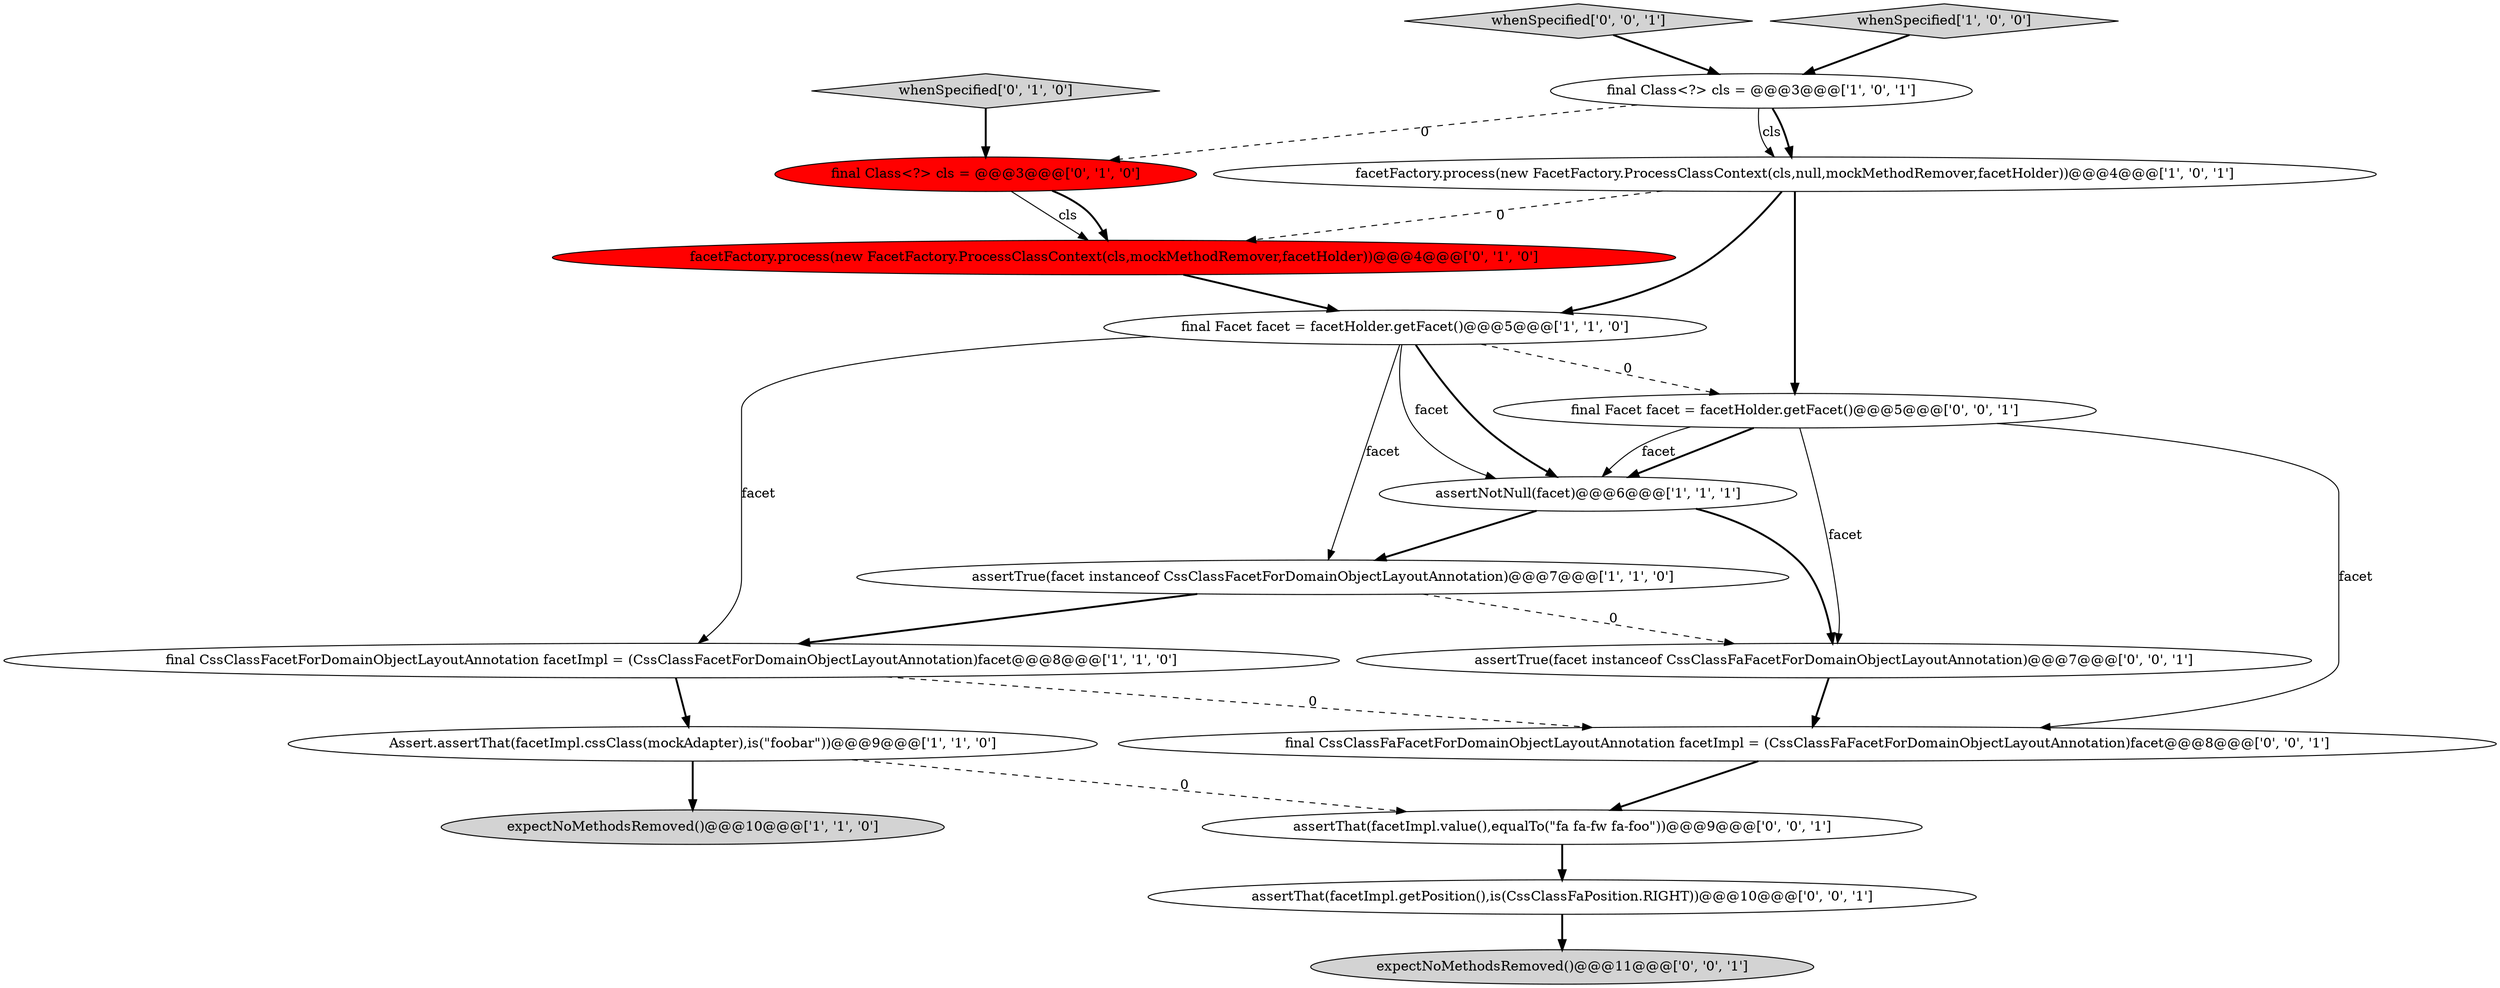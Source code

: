 digraph {
6 [style = filled, label = "expectNoMethodsRemoved()@@@10@@@['1', '1', '0']", fillcolor = lightgray, shape = ellipse image = "AAA0AAABBB1BBB"];
13 [style = filled, label = "assertTrue(facet instanceof CssClassFaFacetForDomainObjectLayoutAnnotation)@@@7@@@['0', '0', '1']", fillcolor = white, shape = ellipse image = "AAA0AAABBB3BBB"];
5 [style = filled, label = "assertTrue(facet instanceof CssClassFacetForDomainObjectLayoutAnnotation)@@@7@@@['1', '1', '0']", fillcolor = white, shape = ellipse image = "AAA0AAABBB1BBB"];
3 [style = filled, label = "final Facet facet = facetHolder.getFacet()@@@5@@@['1', '1', '0']", fillcolor = white, shape = ellipse image = "AAA0AAABBB1BBB"];
16 [style = filled, label = "assertThat(facetImpl.getPosition(),is(CssClassFaPosition.RIGHT))@@@10@@@['0', '0', '1']", fillcolor = white, shape = ellipse image = "AAA0AAABBB3BBB"];
7 [style = filled, label = "Assert.assertThat(facetImpl.cssClass(mockAdapter),is(\"foobar\"))@@@9@@@['1', '1', '0']", fillcolor = white, shape = ellipse image = "AAA0AAABBB1BBB"];
2 [style = filled, label = "final CssClassFacetForDomainObjectLayoutAnnotation facetImpl = (CssClassFacetForDomainObjectLayoutAnnotation)facet@@@8@@@['1', '1', '0']", fillcolor = white, shape = ellipse image = "AAA0AAABBB1BBB"];
10 [style = filled, label = "final Class<?> cls = @@@3@@@['0', '1', '0']", fillcolor = red, shape = ellipse image = "AAA1AAABBB2BBB"];
14 [style = filled, label = "expectNoMethodsRemoved()@@@11@@@['0', '0', '1']", fillcolor = lightgray, shape = ellipse image = "AAA0AAABBB3BBB"];
15 [style = filled, label = "assertThat(facetImpl.value(),equalTo(\"fa fa-fw fa-foo\"))@@@9@@@['0', '0', '1']", fillcolor = white, shape = ellipse image = "AAA0AAABBB3BBB"];
12 [style = filled, label = "whenSpecified['0', '0', '1']", fillcolor = lightgray, shape = diamond image = "AAA0AAABBB3BBB"];
9 [style = filled, label = "facetFactory.process(new FacetFactory.ProcessClassContext(cls,mockMethodRemover,facetHolder))@@@4@@@['0', '1', '0']", fillcolor = red, shape = ellipse image = "AAA1AAABBB2BBB"];
4 [style = filled, label = "assertNotNull(facet)@@@6@@@['1', '1', '1']", fillcolor = white, shape = ellipse image = "AAA0AAABBB1BBB"];
11 [style = filled, label = "whenSpecified['0', '1', '0']", fillcolor = lightgray, shape = diamond image = "AAA0AAABBB2BBB"];
17 [style = filled, label = "final CssClassFaFacetForDomainObjectLayoutAnnotation facetImpl = (CssClassFaFacetForDomainObjectLayoutAnnotation)facet@@@8@@@['0', '0', '1']", fillcolor = white, shape = ellipse image = "AAA0AAABBB3BBB"];
0 [style = filled, label = "final Class<?> cls = @@@3@@@['1', '0', '1']", fillcolor = white, shape = ellipse image = "AAA0AAABBB1BBB"];
1 [style = filled, label = "whenSpecified['1', '0', '0']", fillcolor = lightgray, shape = diamond image = "AAA0AAABBB1BBB"];
18 [style = filled, label = "final Facet facet = facetHolder.getFacet()@@@5@@@['0', '0', '1']", fillcolor = white, shape = ellipse image = "AAA0AAABBB3BBB"];
8 [style = filled, label = "facetFactory.process(new FacetFactory.ProcessClassContext(cls,null,mockMethodRemover,facetHolder))@@@4@@@['1', '0', '1']", fillcolor = white, shape = ellipse image = "AAA0AAABBB1BBB"];
5->13 [style = dashed, label="0"];
8->18 [style = bold, label=""];
3->18 [style = dashed, label="0"];
4->13 [style = bold, label=""];
8->3 [style = bold, label=""];
0->8 [style = solid, label="cls"];
1->0 [style = bold, label=""];
15->16 [style = bold, label=""];
2->17 [style = dashed, label="0"];
12->0 [style = bold, label=""];
3->4 [style = bold, label=""];
0->10 [style = dashed, label="0"];
3->5 [style = solid, label="facet"];
8->9 [style = dashed, label="0"];
13->17 [style = bold, label=""];
5->2 [style = bold, label=""];
18->4 [style = bold, label=""];
18->4 [style = solid, label="facet"];
11->10 [style = bold, label=""];
7->6 [style = bold, label=""];
0->8 [style = bold, label=""];
17->15 [style = bold, label=""];
7->15 [style = dashed, label="0"];
9->3 [style = bold, label=""];
16->14 [style = bold, label=""];
18->17 [style = solid, label="facet"];
10->9 [style = bold, label=""];
2->7 [style = bold, label=""];
10->9 [style = solid, label="cls"];
18->13 [style = solid, label="facet"];
4->5 [style = bold, label=""];
3->4 [style = solid, label="facet"];
3->2 [style = solid, label="facet"];
}
